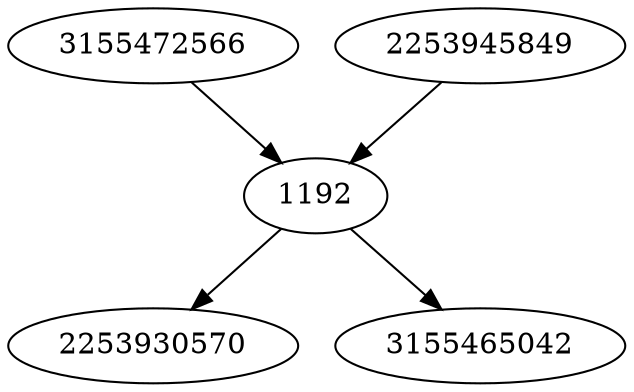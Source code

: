 strict digraph  {
1192;
2253930570;
3155465042;
3155472566;
2253945849;
1192 -> 3155465042;
1192 -> 2253930570;
3155472566 -> 1192;
2253945849 -> 1192;
}
